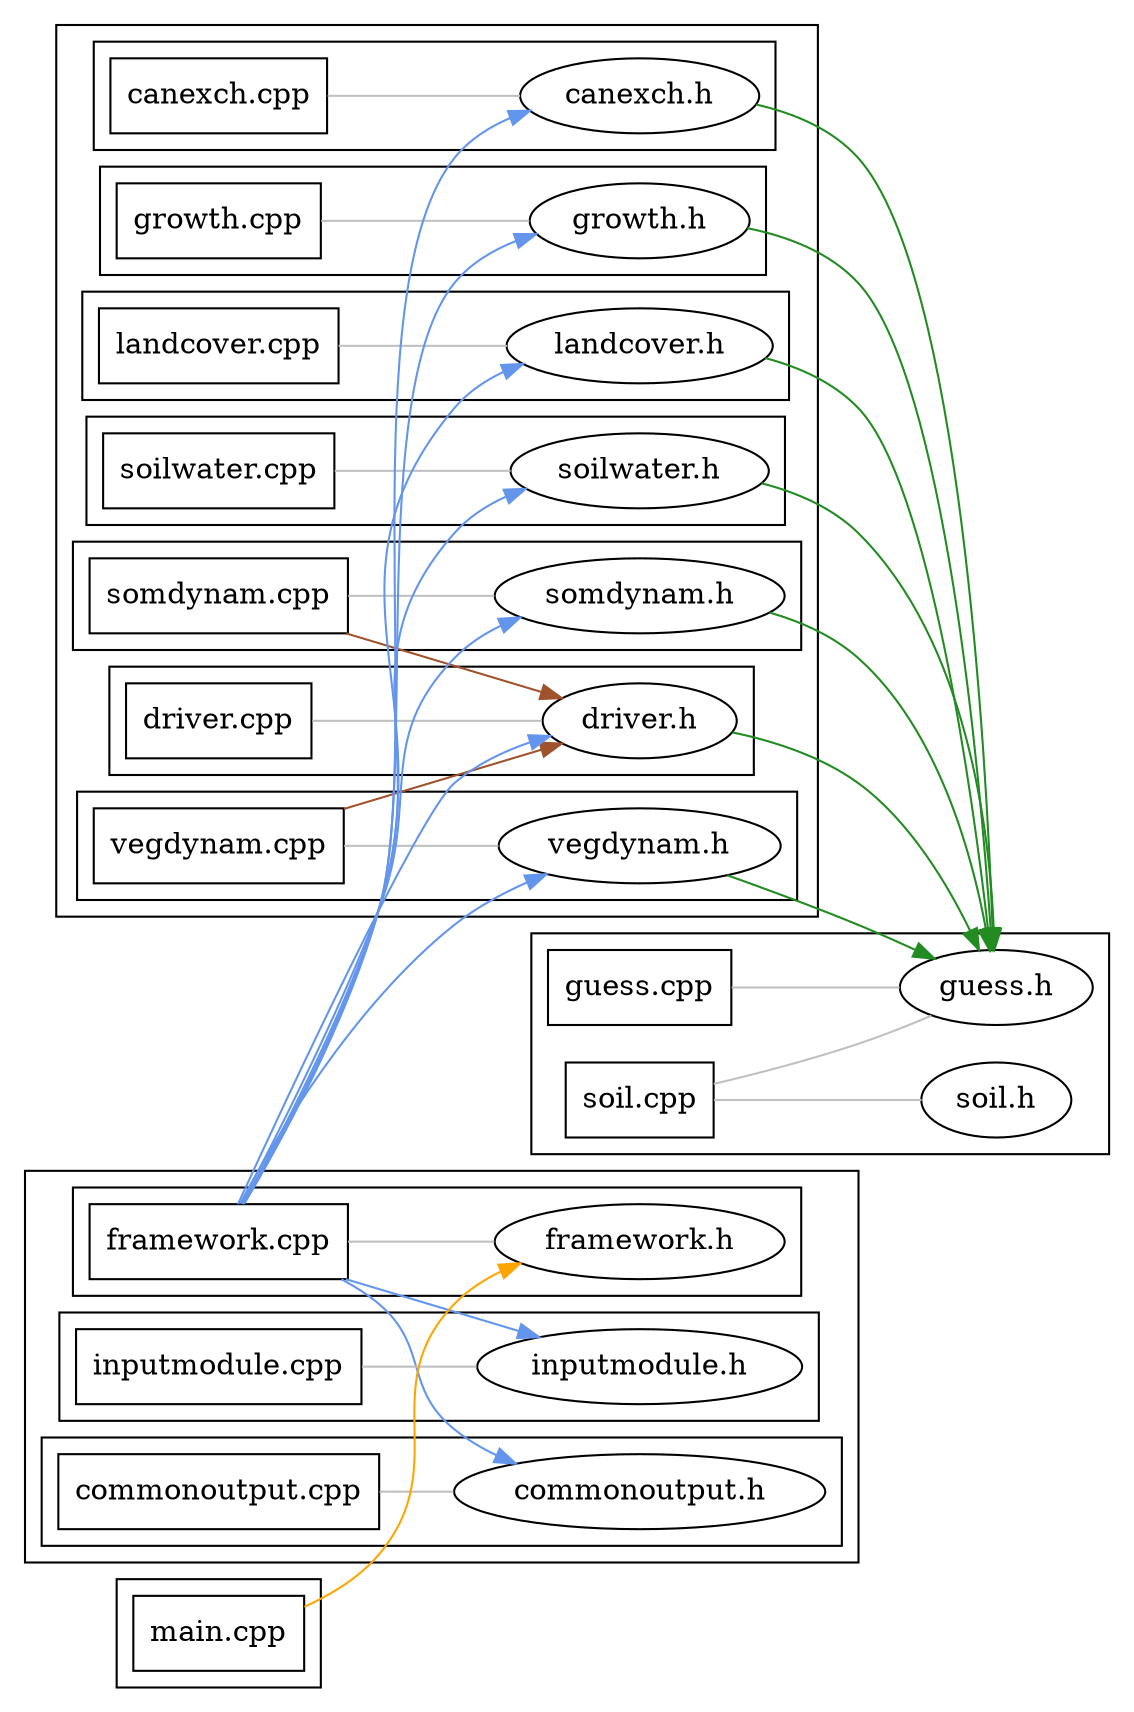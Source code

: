 /*
 * DOT file for describing LPJ-GUESS file structure.
 *
 * Was used to generate the file structure figure in guessdoc.
 *
 * To regenerate, run it through dot, for instance:
 *
 * dot -Tgif -o structure.gif structure.dot
 *
 * (graphviz needs to be installed)
 * For more information, see graphviz homepage (http://www.graphviz.org).
 */
digraph G {
	rankdir=LR

	subgraph cluster_modules {

	  subgraph cluster_canexch {
	    "canexch.cpp" [shape=box];
	    "canexch.h"
	  }

	  subgraph cluster_driver {
	    "driver.cpp" [shape=box];
	    "driver.h"
	  }

	  subgraph cluster_growth {
	    "growth.cpp" [shape=box];
	    "growth.h"
	  }

	  subgraph cluster_landcover {
	    "landcover.cpp" [shape=box];
	    "landcover.h"
	  }

	  subgraph cluster_soilwater {
	    "soilwater.cpp" [shape=box];
	    "soilwater.h"
	  }

	  subgraph cluster_somdynam {
	    "somdynam.cpp" [shape=box];
	    "somdynam.h"
	  }

	  subgraph cluster_vegdynam {
	    "vegdynam.cpp" [shape=box];
	    "vegdynam.h"
	  }
	}

	subgraph cluster_frameworks {
	  subgraph cluster_framework {
	    "framework.cpp" [shape=box];
	    "framework.h"
	  }

	  subgraph cluster_inputmodel {
	    "inputmodule.cpp" [shape=box];
	    "inputmodule.h"
	  }
	  subgraph cluster_outputmodel {
	    "commonoutput.cpp" [shape=box];
	    "commonoutput.h"
	  }
	}


	subgraph cluster_main {
	  "main.cpp" [shape=box];
	}

	subgraph cluster_guess {
	  "guess.cpp" [shape=box];
	  "guess.h"
	  "soil.cpp" [shape=box];
	  "soil.h"
	}

	"growth.h" -> "guess.h" [color="forestgreen"];
	"vegdynam.h" -> "guess.h" [color="forestgreen"];
	"canexch.h" -> "guess.h" [color="forestgreen"];
	"soilwater.h" -> "guess.h" [color="forestgreen"];
	"landcover.h" -> "guess.h" [color="forestgreen"];
	"driver.h" -> "guess.h" [color="forestgreen"];
	"somdynam.h" -> "guess.h" [color="forestgreen"];

	"guess.cpp" -> "guess.h" [color="gray" arrowhead=none];
	"soil.cpp" -> "soil.h" [color="gray" arrowhead=none];
	"soil.cpp" -> "guess.h" [color="gray" arrowhead=none];

	"driver.cpp" -> "driver.h" [color="gray" arrowhead=none];
	"canexch.cpp" -> "canexch.h" [color="gray" arrowhead=none];
	"inputmodule.cpp" -> "inputmodule.h" [color="gray" arrowhead=none];
	"commonoutput.cpp" -> "commonoutput.h" [color="gray" arrowhead=none];
	"landcover.cpp" -> "landcover.h" [color="gray" arrowhead=none];
	"soilwater.cpp" -> "soilwater.h" [color="gray" arrowhead=none];
	"vegdynam.cpp" -> "vegdynam.h" [color="gray" arrowhead=none];
	"growth.cpp" -> "growth.h" [color="gray" arrowhead=none];
	"somdynam.cpp" -> "somdynam.h" [color="gray" arrowhead=none];

	"main.cpp" -> "framework.h" [color="orange"];

	"vegdynam.cpp" -> "driver.h" [color="sienna"];
	"somdynam.cpp" -> "driver.h" [color="sienna"];

	"framework.cpp" -> "framework.h" [color="gray" arrowhead=none];
	"framework.cpp" -> "inputmodule.h" [color="cornflowerblue"];
	"framework.cpp" -> "commonoutput.h" [color="cornflowerblue"];
	"framework.cpp" -> "driver.h" [color="cornflowerblue"];
	"framework.cpp" -> "canexch.h" [color="cornflowerblue"];
	"framework.cpp" -> "landcover.h" [color="cornflowerblue"];
	"framework.cpp" -> "soilwater.h" [color="cornflowerblue"];
	"framework.cpp" -> "somdynam.h" [color="cornflowerblue"];
	"framework.cpp" -> "growth.h" [color="cornflowerblue"];
	"framework.cpp" -> "vegdynam.h" [color="cornflowerblue"];
}
